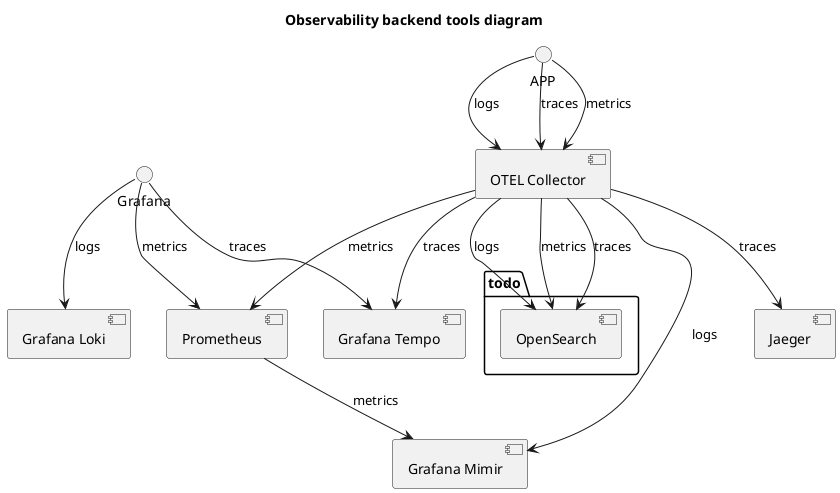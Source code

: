 @startuml "backend_diagram"

skinparam BackgroundColor "transparent"
title "Observability backend tools diagram"

APP --> [OTEL Collector] : logs
APP --> [OTEL Collector] : traces
APP --> [OTEL Collector] : metrics
[OTEL Collector] --> [Grafana Mimir] : logs
[OTEL Collector] --> [Prometheus] : metrics
[OTEL Collector] --> [Grafana Tempo] : traces
[OTEL Collector] --> [Jaeger] : traces

[Prometheus] --> [Grafana Mimir] : metrics

Grafana --> [Grafana Loki] : logs
Grafana --> [Grafana Tempo] : traces
Grafana --> [Prometheus] : metrics

package "todo" {
    [OTEL Collector] --> [OpenSearch] : logs
    [OTEL Collector] --> [OpenSearch] : metrics
    [OTEL Collector] --> [OpenSearch] : traces
}
@enduml